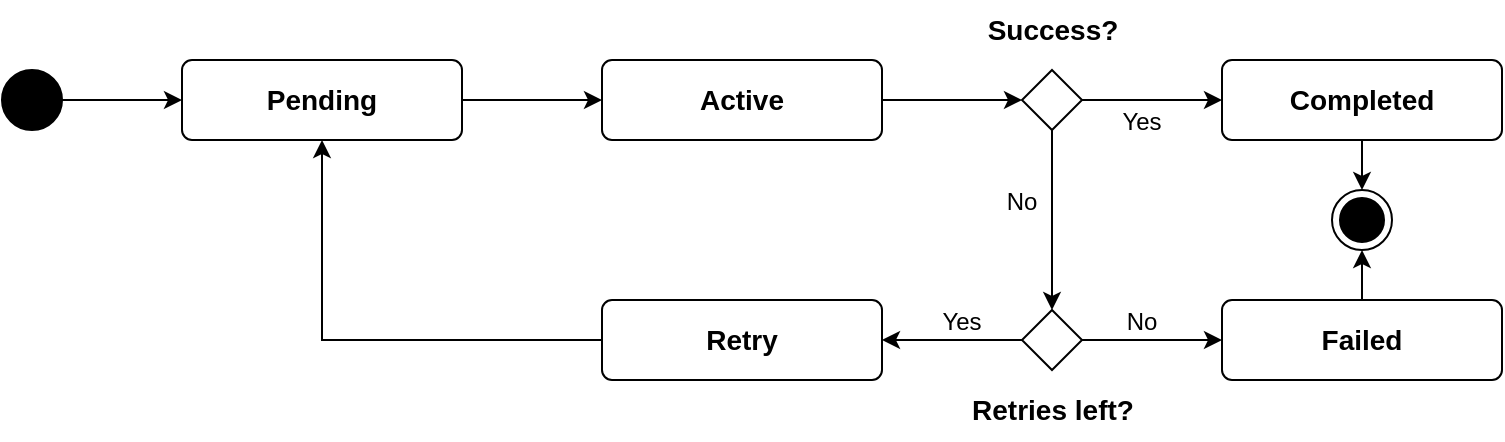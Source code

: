 <mxfile version="24.7.5">
  <diagram name="Page-1" id="M6dgCpNU-ZCoiR9Fohvi">
    <mxGraphModel dx="855" dy="566" grid="1" gridSize="10" guides="1" tooltips="1" connect="1" arrows="1" fold="1" page="1" pageScale="1" pageWidth="850" pageHeight="1100" math="0" shadow="0">
      <root>
        <mxCell id="0" />
        <mxCell id="1" parent="0" />
        <mxCell id="-H-Pn9q-S6KHxnqSJmoq-3" style="edgeStyle=orthogonalEdgeStyle;rounded=0;orthogonalLoop=1;jettySize=auto;html=1;exitX=1;exitY=0.5;exitDx=0;exitDy=0;entryX=0;entryY=0.5;entryDx=0;entryDy=0;" parent="1" source="-H-Pn9q-S6KHxnqSJmoq-1" target="-H-Pn9q-S6KHxnqSJmoq-2" edge="1">
          <mxGeometry relative="1" as="geometry" />
        </mxCell>
        <mxCell id="-H-Pn9q-S6KHxnqSJmoq-1" value="" style="ellipse;fillColor=strokeColor;html=1;" parent="1" vertex="1">
          <mxGeometry x="40" y="200" width="30" height="30" as="geometry" />
        </mxCell>
        <mxCell id="-H-Pn9q-S6KHxnqSJmoq-5" style="edgeStyle=orthogonalEdgeStyle;rounded=0;orthogonalLoop=1;jettySize=auto;html=1;exitX=1;exitY=0.5;exitDx=0;exitDy=0;entryX=0;entryY=0.5;entryDx=0;entryDy=0;" parent="1" source="-H-Pn9q-S6KHxnqSJmoq-2" target="-H-Pn9q-S6KHxnqSJmoq-4" edge="1">
          <mxGeometry relative="1" as="geometry" />
        </mxCell>
        <mxCell id="-H-Pn9q-S6KHxnqSJmoq-2" value="Pending" style="html=1;align=center;verticalAlign=middle;rounded=1;absoluteArcSize=1;arcSize=10;dashed=0;whiteSpace=wrap;fontSize=14;fontStyle=1" parent="1" vertex="1">
          <mxGeometry x="130" y="195" width="140" height="40" as="geometry" />
        </mxCell>
        <mxCell id="-H-Pn9q-S6KHxnqSJmoq-7" style="edgeStyle=orthogonalEdgeStyle;rounded=0;orthogonalLoop=1;jettySize=auto;html=1;exitX=1;exitY=0.5;exitDx=0;exitDy=0;" parent="1" source="-H-Pn9q-S6KHxnqSJmoq-4" target="-H-Pn9q-S6KHxnqSJmoq-13" edge="1">
          <mxGeometry relative="1" as="geometry" />
        </mxCell>
        <mxCell id="-H-Pn9q-S6KHxnqSJmoq-9" style="edgeStyle=orthogonalEdgeStyle;rounded=0;orthogonalLoop=1;jettySize=auto;html=1;exitX=0.5;exitY=1;exitDx=0;exitDy=0;entryX=0.5;entryY=0;entryDx=0;entryDy=0;" parent="1" source="-H-Pn9q-S6KHxnqSJmoq-13" target="mW1_Z2Ynw7KeLNTMGm5g-1" edge="1">
          <mxGeometry relative="1" as="geometry">
            <Array as="points" />
          </mxGeometry>
        </mxCell>
        <mxCell id="-H-Pn9q-S6KHxnqSJmoq-4" value="Active" style="html=1;align=center;verticalAlign=middle;rounded=1;absoluteArcSize=1;arcSize=10;dashed=0;whiteSpace=wrap;fontSize=14;fontStyle=1" parent="1" vertex="1">
          <mxGeometry x="340" y="195" width="140" height="40" as="geometry" />
        </mxCell>
        <mxCell id="-H-Pn9q-S6KHxnqSJmoq-10" style="edgeStyle=orthogonalEdgeStyle;rounded=0;orthogonalLoop=1;jettySize=auto;html=1;exitX=0;exitY=0.5;exitDx=0;exitDy=0;entryX=0.5;entryY=1;entryDx=0;entryDy=0;" parent="1" source="-H-Pn9q-S6KHxnqSJmoq-8" target="-H-Pn9q-S6KHxnqSJmoq-2" edge="1">
          <mxGeometry relative="1" as="geometry" />
        </mxCell>
        <mxCell id="-H-Pn9q-S6KHxnqSJmoq-8" value="Retry" style="html=1;align=center;verticalAlign=middle;rounded=1;absoluteArcSize=1;arcSize=10;dashed=0;whiteSpace=wrap;fontSize=14;fontStyle=1" parent="1" vertex="1">
          <mxGeometry x="340" y="315" width="140" height="40" as="geometry" />
        </mxCell>
        <mxCell id="-H-Pn9q-S6KHxnqSJmoq-11" value="" style="ellipse;html=1;shape=endState;fillColor=strokeColor;" parent="1" vertex="1">
          <mxGeometry x="705" y="260" width="30" height="30" as="geometry" />
        </mxCell>
        <mxCell id="-H-Pn9q-S6KHxnqSJmoq-15" style="edgeStyle=orthogonalEdgeStyle;rounded=0;orthogonalLoop=1;jettySize=auto;html=1;exitX=1;exitY=0.5;exitDx=0;exitDy=0;entryX=0;entryY=0.5;entryDx=0;entryDy=0;" parent="1" source="-H-Pn9q-S6KHxnqSJmoq-13" target="-H-Pn9q-S6KHxnqSJmoq-14" edge="1">
          <mxGeometry relative="1" as="geometry" />
        </mxCell>
        <mxCell id="-H-Pn9q-S6KHxnqSJmoq-13" value="" style="rhombus;" parent="1" vertex="1">
          <mxGeometry x="550" y="200" width="30" height="30" as="geometry" />
        </mxCell>
        <mxCell id="-H-Pn9q-S6KHxnqSJmoq-16" style="edgeStyle=orthogonalEdgeStyle;rounded=0;orthogonalLoop=1;jettySize=auto;html=1;exitX=0.5;exitY=1;exitDx=0;exitDy=0;entryX=0.5;entryY=0;entryDx=0;entryDy=0;" parent="1" source="-H-Pn9q-S6KHxnqSJmoq-14" target="-H-Pn9q-S6KHxnqSJmoq-11" edge="1">
          <mxGeometry relative="1" as="geometry" />
        </mxCell>
        <mxCell id="-H-Pn9q-S6KHxnqSJmoq-14" value="Completed" style="html=1;align=center;verticalAlign=middle;rounded=1;absoluteArcSize=1;arcSize=10;dashed=0;whiteSpace=wrap;fontSize=14;fontStyle=1" parent="1" vertex="1">
          <mxGeometry x="650" y="195" width="140" height="40" as="geometry" />
        </mxCell>
        <mxCell id="-H-Pn9q-S6KHxnqSJmoq-17" value="&lt;font style=&quot;font-size: 14px;&quot;&gt;&lt;b&gt;Success?&lt;/b&gt;&lt;/font&gt;" style="text;strokeColor=none;align=center;fillColor=none;html=1;verticalAlign=middle;whiteSpace=wrap;rounded=0;" parent="1" vertex="1">
          <mxGeometry x="522.5" y="165" width="85" height="30" as="geometry" />
        </mxCell>
        <mxCell id="-H-Pn9q-S6KHxnqSJmoq-18" value="&lt;font style=&quot;font-size: 14px;&quot;&gt;&lt;span style=&quot;font-size: 12px;&quot;&gt;Yes&lt;/span&gt;&lt;/font&gt;" style="text;strokeColor=none;align=center;fillColor=none;html=1;verticalAlign=middle;whiteSpace=wrap;rounded=0;" parent="1" vertex="1">
          <mxGeometry x="580" y="210" width="60" height="30" as="geometry" />
        </mxCell>
        <mxCell id="-H-Pn9q-S6KHxnqSJmoq-19" value="&lt;font style=&quot;font-size: 14px;&quot;&gt;&lt;span style=&quot;font-size: 12px;&quot;&gt;No&lt;/span&gt;&lt;/font&gt;" style="text;strokeColor=none;align=center;fillColor=none;html=1;verticalAlign=middle;whiteSpace=wrap;rounded=0;" parent="1" vertex="1">
          <mxGeometry x="520" y="250" width="60" height="30" as="geometry" />
        </mxCell>
        <mxCell id="mW1_Z2Ynw7KeLNTMGm5g-1" value="" style="rhombus;" vertex="1" parent="1">
          <mxGeometry x="550" y="320" width="30" height="30" as="geometry" />
        </mxCell>
        <mxCell id="mW1_Z2Ynw7KeLNTMGm5g-2" value="&lt;font style=&quot;font-size: 14px;&quot;&gt;&lt;b&gt;Retries left?&lt;/b&gt;&lt;/font&gt;" style="text;strokeColor=none;align=center;fillColor=none;html=1;verticalAlign=middle;whiteSpace=wrap;rounded=0;" vertex="1" parent="1">
          <mxGeometry x="522.5" y="355" width="85" height="30" as="geometry" />
        </mxCell>
        <mxCell id="mW1_Z2Ynw7KeLNTMGm5g-3" value="&lt;font style=&quot;font-size: 14px;&quot;&gt;&lt;span style=&quot;font-size: 12px;&quot;&gt;Yes&lt;/span&gt;&lt;/font&gt;" style="text;strokeColor=none;align=center;fillColor=none;html=1;verticalAlign=middle;whiteSpace=wrap;rounded=0;" vertex="1" parent="1">
          <mxGeometry x="490" y="310" width="60" height="30" as="geometry" />
        </mxCell>
        <mxCell id="mW1_Z2Ynw7KeLNTMGm5g-4" style="edgeStyle=orthogonalEdgeStyle;rounded=0;orthogonalLoop=1;jettySize=auto;html=1;exitX=0;exitY=0.5;exitDx=0;exitDy=0;entryX=1;entryY=0.5;entryDx=0;entryDy=0;" edge="1" parent="1" source="mW1_Z2Ynw7KeLNTMGm5g-1" target="-H-Pn9q-S6KHxnqSJmoq-8">
          <mxGeometry relative="1" as="geometry">
            <mxPoint x="590" y="225" as="sourcePoint" />
            <mxPoint x="660" y="225" as="targetPoint" />
          </mxGeometry>
        </mxCell>
        <mxCell id="mW1_Z2Ynw7KeLNTMGm5g-5" value="Failed" style="html=1;align=center;verticalAlign=middle;rounded=1;absoluteArcSize=1;arcSize=10;dashed=0;whiteSpace=wrap;fontSize=14;fontStyle=1" vertex="1" parent="1">
          <mxGeometry x="650" y="315" width="140" height="40" as="geometry" />
        </mxCell>
        <mxCell id="mW1_Z2Ynw7KeLNTMGm5g-6" style="edgeStyle=orthogonalEdgeStyle;rounded=0;orthogonalLoop=1;jettySize=auto;html=1;entryX=0.5;entryY=1;entryDx=0;entryDy=0;" edge="1" parent="1" source="mW1_Z2Ynw7KeLNTMGm5g-5" target="-H-Pn9q-S6KHxnqSJmoq-11">
          <mxGeometry relative="1" as="geometry">
            <mxPoint x="730" y="245" as="sourcePoint" />
            <mxPoint x="730" y="270" as="targetPoint" />
          </mxGeometry>
        </mxCell>
        <mxCell id="mW1_Z2Ynw7KeLNTMGm5g-7" style="edgeStyle=orthogonalEdgeStyle;rounded=0;orthogonalLoop=1;jettySize=auto;html=1;exitX=1;exitY=0.5;exitDx=0;exitDy=0;" edge="1" parent="1" source="mW1_Z2Ynw7KeLNTMGm5g-1" target="mW1_Z2Ynw7KeLNTMGm5g-5">
          <mxGeometry relative="1" as="geometry">
            <mxPoint x="560" y="345" as="sourcePoint" />
            <mxPoint x="490" y="345" as="targetPoint" />
          </mxGeometry>
        </mxCell>
        <mxCell id="mW1_Z2Ynw7KeLNTMGm5g-8" value="&lt;font style=&quot;font-size: 14px;&quot;&gt;&lt;span style=&quot;font-size: 12px;&quot;&gt;No&lt;/span&gt;&lt;/font&gt;" style="text;strokeColor=none;align=center;fillColor=none;html=1;verticalAlign=middle;whiteSpace=wrap;rounded=0;" vertex="1" parent="1">
          <mxGeometry x="580" y="310" width="60" height="30" as="geometry" />
        </mxCell>
      </root>
    </mxGraphModel>
  </diagram>
</mxfile>
